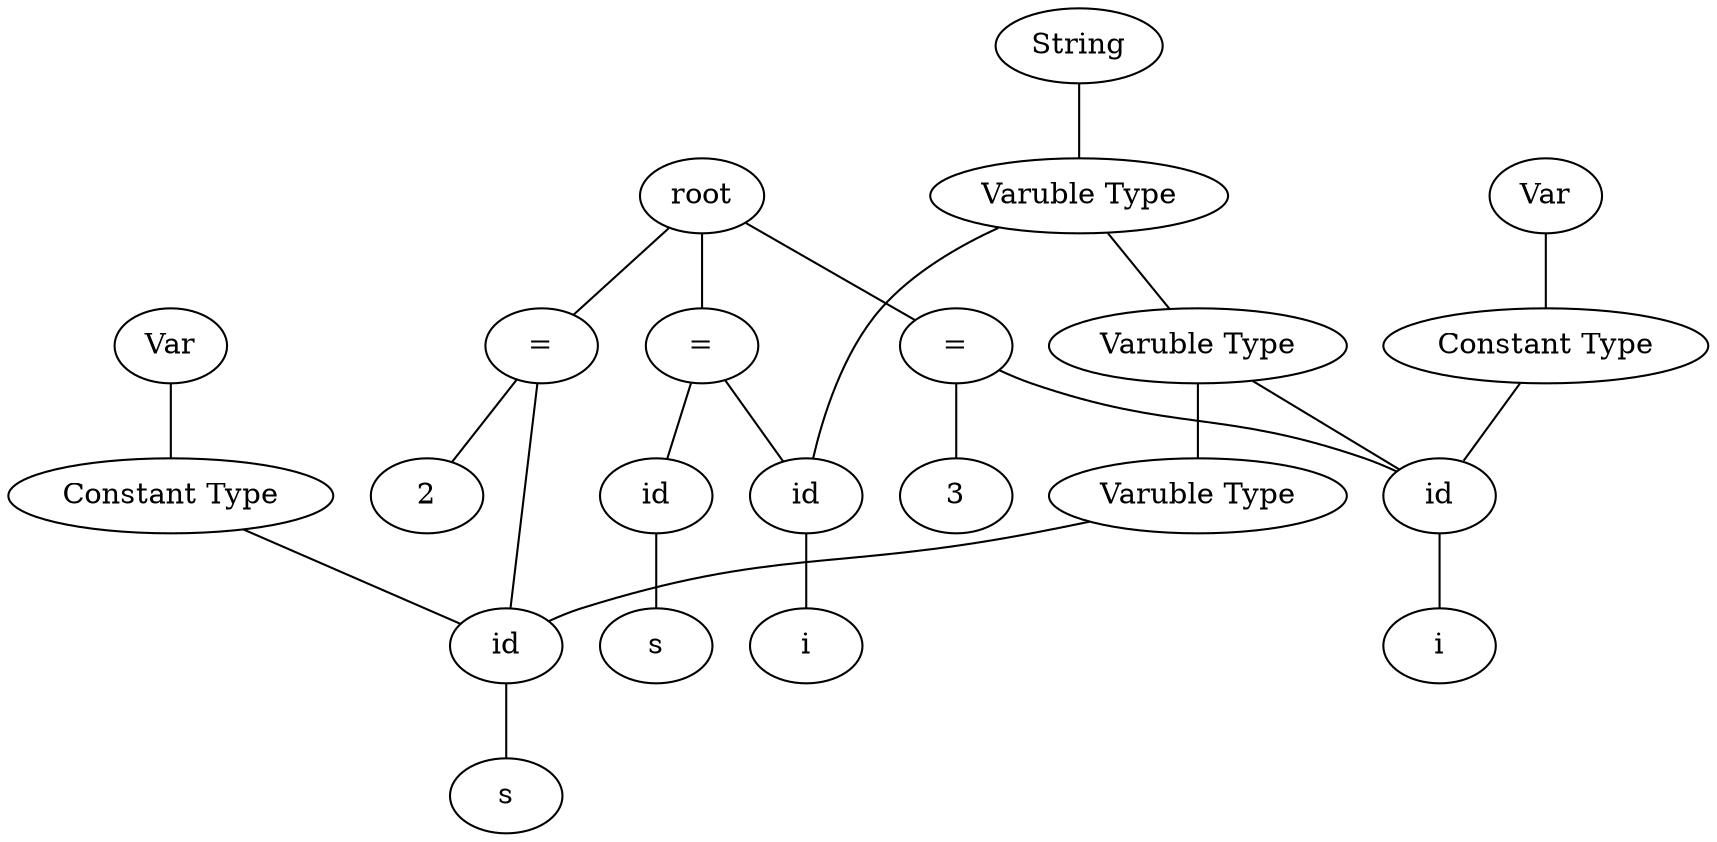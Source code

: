 graph graphname {
root;
assign0[label = "="];
root--assign0;
expr0[label = "id"];
assign0--expr0;
type0[label = "Varuble Type"];
type0--expr0;
type1[label = "Int"];
type1--type0;
consttype0[label = "Constant Type"];
consttype0--expr0;
consttype1[label = "Var"];
consttype1--consttype0;
expr1[label = "s"];
expr0--expr1;
expr2[label = "2"];
assign0--expr2;
assign1[label = "="];
root--assign1;
expr3[label = "id"];
assign1--expr3;
type1[label = "Varuble Type"];
type1--expr3;
type2[label = "Int"];
type2--type1;
consttype2[label = "Constant Type"];
consttype2--expr3;
consttype3[label = "Var"];
consttype3--consttype2;
expr4[label = "i"];
expr3--expr4;
expr5[label = "3"];
assign1--expr5;
assign2[label = "="];
root--assign2;
expr6[label = "id"];
assign2--expr6;
type2[label = "Varuble Type"];
type2--expr6;
type3[label = "String"];
type3--type2;
expr7[label = "i"];
expr6--expr7;
expr8[label = "id"];
assign2--expr8;
expr9[label = "s"];
expr8--expr9;
}
